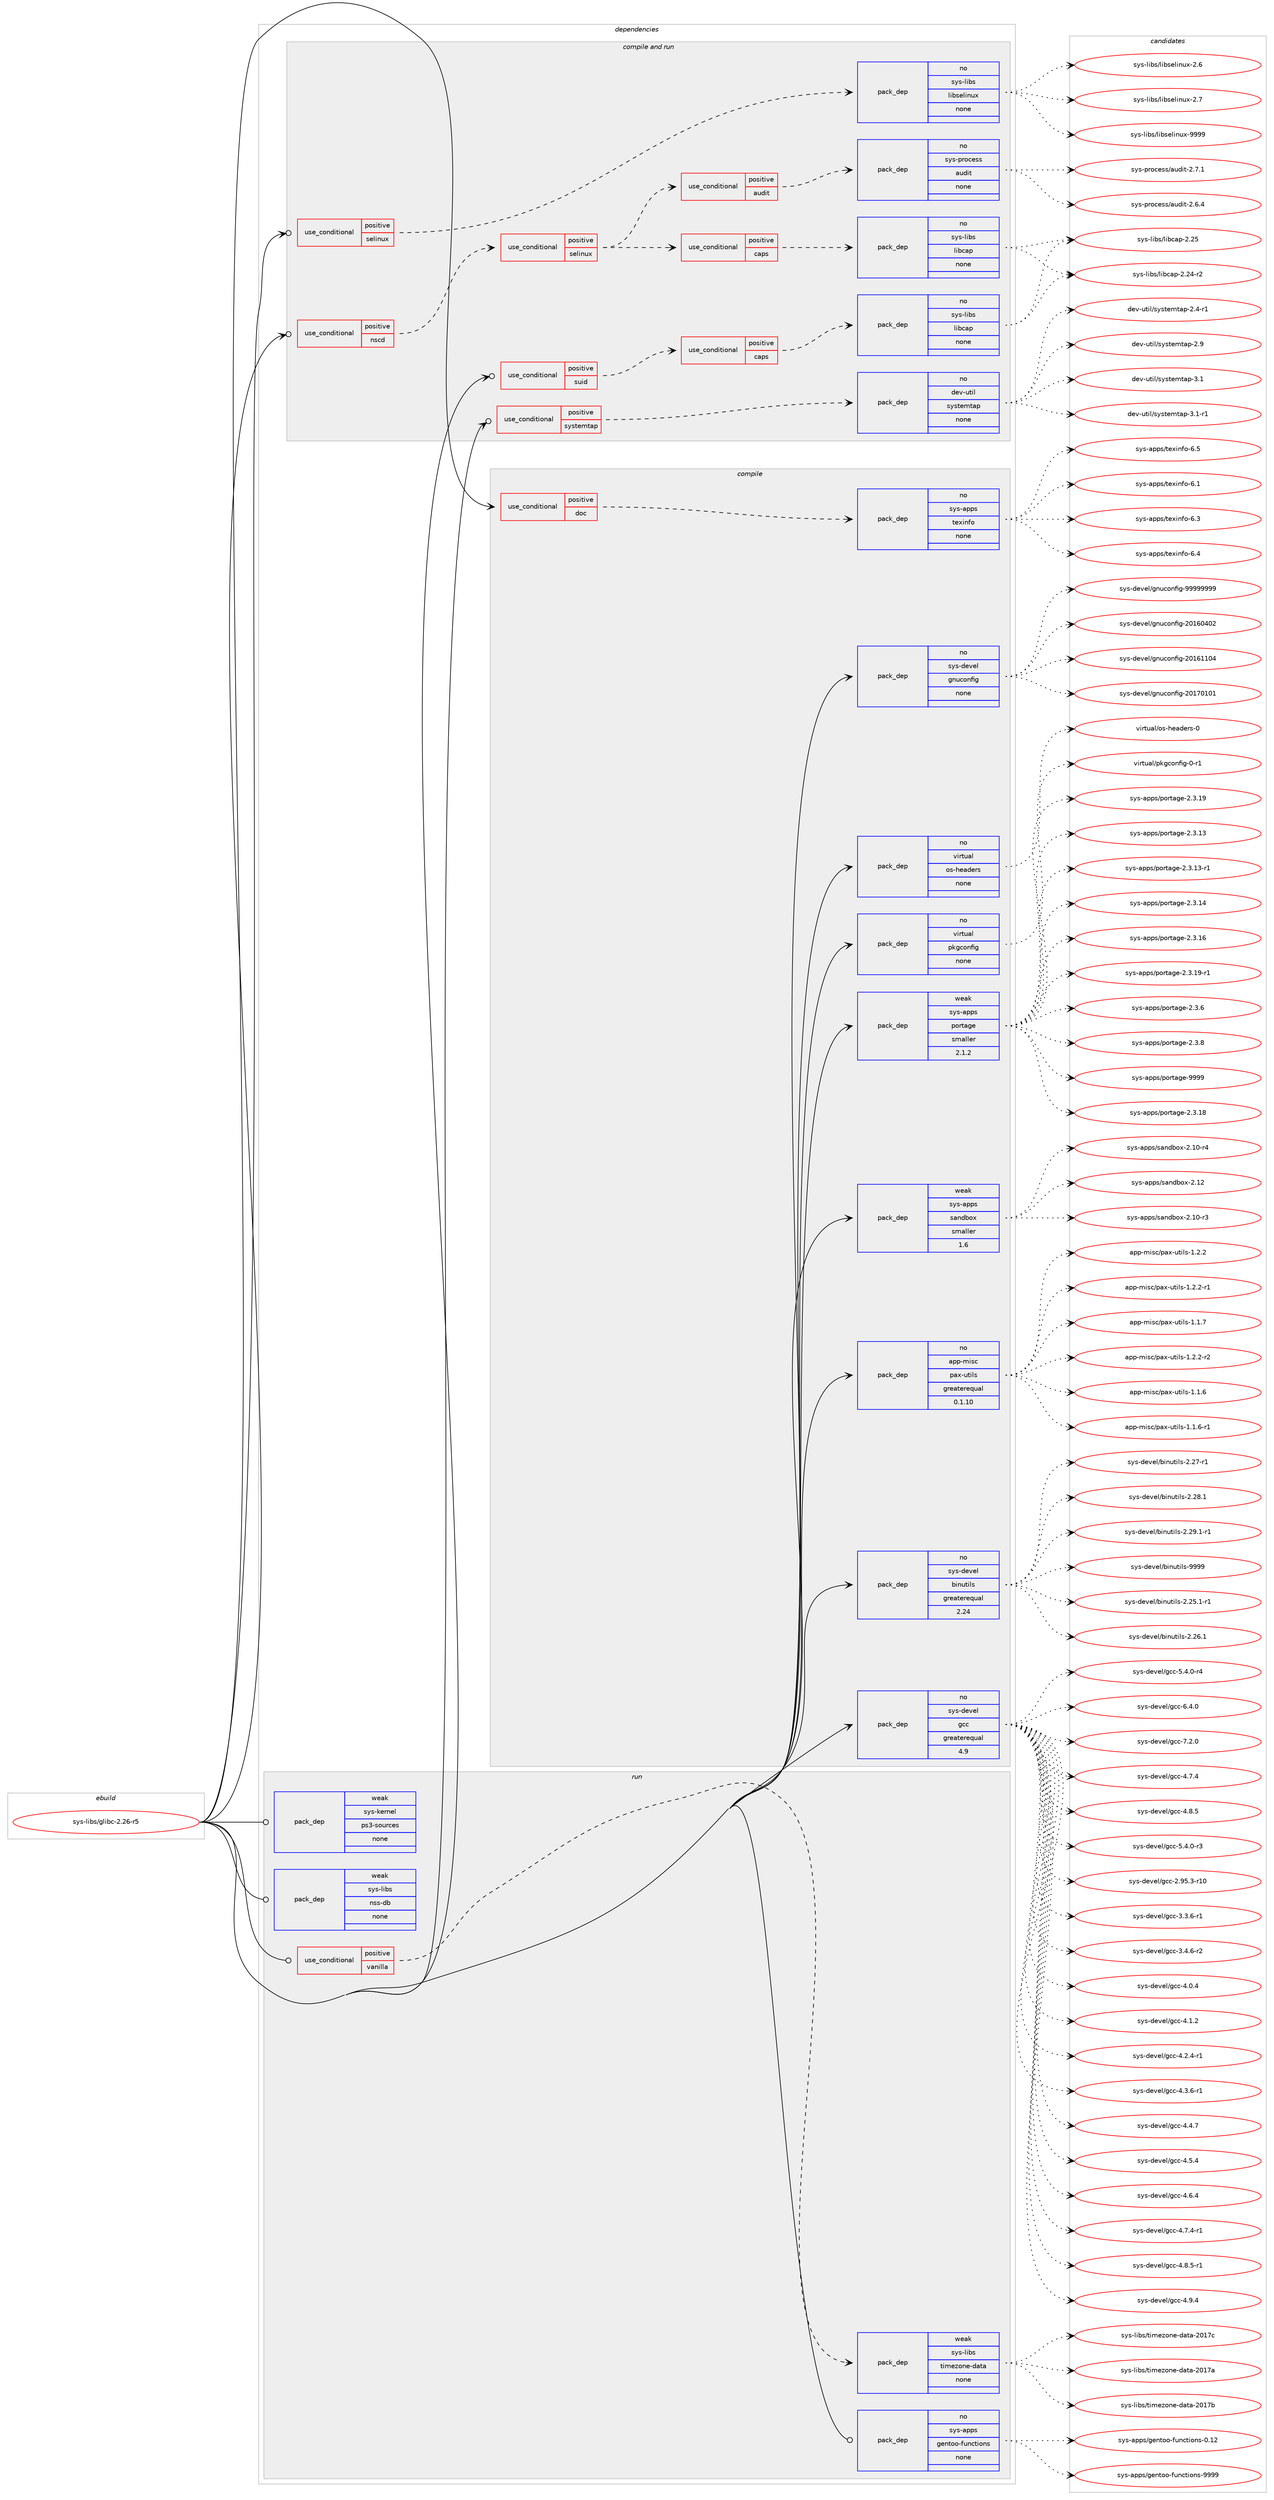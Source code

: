 digraph prolog {

# *************
# Graph options
# *************

newrank=true;
concentrate=true;
compound=true;
graph [rankdir=LR,fontname=Helvetica,fontsize=10,ranksep=1.5];#, ranksep=2.5, nodesep=0.2];
edge  [arrowhead=vee];
node  [fontname=Helvetica,fontsize=10];

# **********
# The ebuild
# **********

subgraph cluster_leftcol {
color=gray;
rank=same;
label=<<i>ebuild</i>>;
id [label="sys-libs/glibc-2.26-r5", color=red, width=4, href="../sys-libs/glibc-2.26-r5.svg"];
}

# ****************
# The dependencies
# ****************

subgraph cluster_midcol {
color=gray;
label=<<i>dependencies</i>>;
subgraph cluster_compile {
fillcolor="#eeeeee";
style=filled;
label=<<i>compile</i>>;
subgraph cond138 {
dependency4250 [label=<<TABLE BORDER="0" CELLBORDER="1" CELLSPACING="0" CELLPADDING="4"><TR><TD ROWSPAN="3" CELLPADDING="10">use_conditional</TD></TR><TR><TD>positive</TD></TR><TR><TD>doc</TD></TR></TABLE>>, shape=none, color=red];
subgraph pack4110 {
dependency4251 [label=<<TABLE BORDER="0" CELLBORDER="1" CELLSPACING="0" CELLPADDING="4" WIDTH="220"><TR><TD ROWSPAN="6" CELLPADDING="30">pack_dep</TD></TR><TR><TD WIDTH="110">no</TD></TR><TR><TD>sys-apps</TD></TR><TR><TD>texinfo</TD></TR><TR><TD>none</TD></TR><TR><TD></TD></TR></TABLE>>, shape=none, color=blue];
}
dependency4250:e -> dependency4251:w [weight=20,style="dashed",arrowhead="vee"];
}
id:e -> dependency4250:w [weight=20,style="solid",arrowhead="vee"];
subgraph pack4111 {
dependency4252 [label=<<TABLE BORDER="0" CELLBORDER="1" CELLSPACING="0" CELLPADDING="4" WIDTH="220"><TR><TD ROWSPAN="6" CELLPADDING="30">pack_dep</TD></TR><TR><TD WIDTH="110">no</TD></TR><TR><TD>app-misc</TD></TR><TR><TD>pax-utils</TD></TR><TR><TD>greaterequal</TD></TR><TR><TD>0.1.10</TD></TR></TABLE>>, shape=none, color=blue];
}
id:e -> dependency4252:w [weight=20,style="solid",arrowhead="vee"];
subgraph pack4112 {
dependency4253 [label=<<TABLE BORDER="0" CELLBORDER="1" CELLSPACING="0" CELLPADDING="4" WIDTH="220"><TR><TD ROWSPAN="6" CELLPADDING="30">pack_dep</TD></TR><TR><TD WIDTH="110">no</TD></TR><TR><TD>sys-devel</TD></TR><TR><TD>binutils</TD></TR><TR><TD>greaterequal</TD></TR><TR><TD>2.24</TD></TR></TABLE>>, shape=none, color=blue];
}
id:e -> dependency4253:w [weight=20,style="solid",arrowhead="vee"];
subgraph pack4113 {
dependency4254 [label=<<TABLE BORDER="0" CELLBORDER="1" CELLSPACING="0" CELLPADDING="4" WIDTH="220"><TR><TD ROWSPAN="6" CELLPADDING="30">pack_dep</TD></TR><TR><TD WIDTH="110">no</TD></TR><TR><TD>sys-devel</TD></TR><TR><TD>gcc</TD></TR><TR><TD>greaterequal</TD></TR><TR><TD>4.9</TD></TR></TABLE>>, shape=none, color=blue];
}
id:e -> dependency4254:w [weight=20,style="solid",arrowhead="vee"];
subgraph pack4114 {
dependency4255 [label=<<TABLE BORDER="0" CELLBORDER="1" CELLSPACING="0" CELLPADDING="4" WIDTH="220"><TR><TD ROWSPAN="6" CELLPADDING="30">pack_dep</TD></TR><TR><TD WIDTH="110">no</TD></TR><TR><TD>sys-devel</TD></TR><TR><TD>gnuconfig</TD></TR><TR><TD>none</TD></TR><TR><TD></TD></TR></TABLE>>, shape=none, color=blue];
}
id:e -> dependency4255:w [weight=20,style="solid",arrowhead="vee"];
subgraph pack4115 {
dependency4256 [label=<<TABLE BORDER="0" CELLBORDER="1" CELLSPACING="0" CELLPADDING="4" WIDTH="220"><TR><TD ROWSPAN="6" CELLPADDING="30">pack_dep</TD></TR><TR><TD WIDTH="110">no</TD></TR><TR><TD>virtual</TD></TR><TR><TD>os-headers</TD></TR><TR><TD>none</TD></TR><TR><TD></TD></TR></TABLE>>, shape=none, color=blue];
}
id:e -> dependency4256:w [weight=20,style="solid",arrowhead="vee"];
subgraph pack4116 {
dependency4257 [label=<<TABLE BORDER="0" CELLBORDER="1" CELLSPACING="0" CELLPADDING="4" WIDTH="220"><TR><TD ROWSPAN="6" CELLPADDING="30">pack_dep</TD></TR><TR><TD WIDTH="110">no</TD></TR><TR><TD>virtual</TD></TR><TR><TD>pkgconfig</TD></TR><TR><TD>none</TD></TR><TR><TD></TD></TR></TABLE>>, shape=none, color=blue];
}
id:e -> dependency4257:w [weight=20,style="solid",arrowhead="vee"];
subgraph pack4117 {
dependency4258 [label=<<TABLE BORDER="0" CELLBORDER="1" CELLSPACING="0" CELLPADDING="4" WIDTH="220"><TR><TD ROWSPAN="6" CELLPADDING="30">pack_dep</TD></TR><TR><TD WIDTH="110">weak</TD></TR><TR><TD>sys-apps</TD></TR><TR><TD>portage</TD></TR><TR><TD>smaller</TD></TR><TR><TD>2.1.2</TD></TR></TABLE>>, shape=none, color=blue];
}
id:e -> dependency4258:w [weight=20,style="solid",arrowhead="vee"];
subgraph pack4118 {
dependency4259 [label=<<TABLE BORDER="0" CELLBORDER="1" CELLSPACING="0" CELLPADDING="4" WIDTH="220"><TR><TD ROWSPAN="6" CELLPADDING="30">pack_dep</TD></TR><TR><TD WIDTH="110">weak</TD></TR><TR><TD>sys-apps</TD></TR><TR><TD>sandbox</TD></TR><TR><TD>smaller</TD></TR><TR><TD>1.6</TD></TR></TABLE>>, shape=none, color=blue];
}
id:e -> dependency4259:w [weight=20,style="solid",arrowhead="vee"];
}
subgraph cluster_compileandrun {
fillcolor="#eeeeee";
style=filled;
label=<<i>compile and run</i>>;
subgraph cond139 {
dependency4260 [label=<<TABLE BORDER="0" CELLBORDER="1" CELLSPACING="0" CELLPADDING="4"><TR><TD ROWSPAN="3" CELLPADDING="10">use_conditional</TD></TR><TR><TD>positive</TD></TR><TR><TD>nscd</TD></TR></TABLE>>, shape=none, color=red];
subgraph cond140 {
dependency4261 [label=<<TABLE BORDER="0" CELLBORDER="1" CELLSPACING="0" CELLPADDING="4"><TR><TD ROWSPAN="3" CELLPADDING="10">use_conditional</TD></TR><TR><TD>positive</TD></TR><TR><TD>selinux</TD></TR></TABLE>>, shape=none, color=red];
subgraph cond141 {
dependency4262 [label=<<TABLE BORDER="0" CELLBORDER="1" CELLSPACING="0" CELLPADDING="4"><TR><TD ROWSPAN="3" CELLPADDING="10">use_conditional</TD></TR><TR><TD>positive</TD></TR><TR><TD>audit</TD></TR></TABLE>>, shape=none, color=red];
subgraph pack4119 {
dependency4263 [label=<<TABLE BORDER="0" CELLBORDER="1" CELLSPACING="0" CELLPADDING="4" WIDTH="220"><TR><TD ROWSPAN="6" CELLPADDING="30">pack_dep</TD></TR><TR><TD WIDTH="110">no</TD></TR><TR><TD>sys-process</TD></TR><TR><TD>audit</TD></TR><TR><TD>none</TD></TR><TR><TD></TD></TR></TABLE>>, shape=none, color=blue];
}
dependency4262:e -> dependency4263:w [weight=20,style="dashed",arrowhead="vee"];
}
dependency4261:e -> dependency4262:w [weight=20,style="dashed",arrowhead="vee"];
subgraph cond142 {
dependency4264 [label=<<TABLE BORDER="0" CELLBORDER="1" CELLSPACING="0" CELLPADDING="4"><TR><TD ROWSPAN="3" CELLPADDING="10">use_conditional</TD></TR><TR><TD>positive</TD></TR><TR><TD>caps</TD></TR></TABLE>>, shape=none, color=red];
subgraph pack4120 {
dependency4265 [label=<<TABLE BORDER="0" CELLBORDER="1" CELLSPACING="0" CELLPADDING="4" WIDTH="220"><TR><TD ROWSPAN="6" CELLPADDING="30">pack_dep</TD></TR><TR><TD WIDTH="110">no</TD></TR><TR><TD>sys-libs</TD></TR><TR><TD>libcap</TD></TR><TR><TD>none</TD></TR><TR><TD></TD></TR></TABLE>>, shape=none, color=blue];
}
dependency4264:e -> dependency4265:w [weight=20,style="dashed",arrowhead="vee"];
}
dependency4261:e -> dependency4264:w [weight=20,style="dashed",arrowhead="vee"];
}
dependency4260:e -> dependency4261:w [weight=20,style="dashed",arrowhead="vee"];
}
id:e -> dependency4260:w [weight=20,style="solid",arrowhead="odotvee"];
subgraph cond143 {
dependency4266 [label=<<TABLE BORDER="0" CELLBORDER="1" CELLSPACING="0" CELLPADDING="4"><TR><TD ROWSPAN="3" CELLPADDING="10">use_conditional</TD></TR><TR><TD>positive</TD></TR><TR><TD>selinux</TD></TR></TABLE>>, shape=none, color=red];
subgraph pack4121 {
dependency4267 [label=<<TABLE BORDER="0" CELLBORDER="1" CELLSPACING="0" CELLPADDING="4" WIDTH="220"><TR><TD ROWSPAN="6" CELLPADDING="30">pack_dep</TD></TR><TR><TD WIDTH="110">no</TD></TR><TR><TD>sys-libs</TD></TR><TR><TD>libselinux</TD></TR><TR><TD>none</TD></TR><TR><TD></TD></TR></TABLE>>, shape=none, color=blue];
}
dependency4266:e -> dependency4267:w [weight=20,style="dashed",arrowhead="vee"];
}
id:e -> dependency4266:w [weight=20,style="solid",arrowhead="odotvee"];
subgraph cond144 {
dependency4268 [label=<<TABLE BORDER="0" CELLBORDER="1" CELLSPACING="0" CELLPADDING="4"><TR><TD ROWSPAN="3" CELLPADDING="10">use_conditional</TD></TR><TR><TD>positive</TD></TR><TR><TD>suid</TD></TR></TABLE>>, shape=none, color=red];
subgraph cond145 {
dependency4269 [label=<<TABLE BORDER="0" CELLBORDER="1" CELLSPACING="0" CELLPADDING="4"><TR><TD ROWSPAN="3" CELLPADDING="10">use_conditional</TD></TR><TR><TD>positive</TD></TR><TR><TD>caps</TD></TR></TABLE>>, shape=none, color=red];
subgraph pack4122 {
dependency4270 [label=<<TABLE BORDER="0" CELLBORDER="1" CELLSPACING="0" CELLPADDING="4" WIDTH="220"><TR><TD ROWSPAN="6" CELLPADDING="30">pack_dep</TD></TR><TR><TD WIDTH="110">no</TD></TR><TR><TD>sys-libs</TD></TR><TR><TD>libcap</TD></TR><TR><TD>none</TD></TR><TR><TD></TD></TR></TABLE>>, shape=none, color=blue];
}
dependency4269:e -> dependency4270:w [weight=20,style="dashed",arrowhead="vee"];
}
dependency4268:e -> dependency4269:w [weight=20,style="dashed",arrowhead="vee"];
}
id:e -> dependency4268:w [weight=20,style="solid",arrowhead="odotvee"];
subgraph cond146 {
dependency4271 [label=<<TABLE BORDER="0" CELLBORDER="1" CELLSPACING="0" CELLPADDING="4"><TR><TD ROWSPAN="3" CELLPADDING="10">use_conditional</TD></TR><TR><TD>positive</TD></TR><TR><TD>systemtap</TD></TR></TABLE>>, shape=none, color=red];
subgraph pack4123 {
dependency4272 [label=<<TABLE BORDER="0" CELLBORDER="1" CELLSPACING="0" CELLPADDING="4" WIDTH="220"><TR><TD ROWSPAN="6" CELLPADDING="30">pack_dep</TD></TR><TR><TD WIDTH="110">no</TD></TR><TR><TD>dev-util</TD></TR><TR><TD>systemtap</TD></TR><TR><TD>none</TD></TR><TR><TD></TD></TR></TABLE>>, shape=none, color=blue];
}
dependency4271:e -> dependency4272:w [weight=20,style="dashed",arrowhead="vee"];
}
id:e -> dependency4271:w [weight=20,style="solid",arrowhead="odotvee"];
}
subgraph cluster_run {
fillcolor="#eeeeee";
style=filled;
label=<<i>run</i>>;
subgraph cond147 {
dependency4273 [label=<<TABLE BORDER="0" CELLBORDER="1" CELLSPACING="0" CELLPADDING="4"><TR><TD ROWSPAN="3" CELLPADDING="10">use_conditional</TD></TR><TR><TD>positive</TD></TR><TR><TD>vanilla</TD></TR></TABLE>>, shape=none, color=red];
subgraph pack4124 {
dependency4274 [label=<<TABLE BORDER="0" CELLBORDER="1" CELLSPACING="0" CELLPADDING="4" WIDTH="220"><TR><TD ROWSPAN="6" CELLPADDING="30">pack_dep</TD></TR><TR><TD WIDTH="110">weak</TD></TR><TR><TD>sys-libs</TD></TR><TR><TD>timezone-data</TD></TR><TR><TD>none</TD></TR><TR><TD></TD></TR></TABLE>>, shape=none, color=blue];
}
dependency4273:e -> dependency4274:w [weight=20,style="dashed",arrowhead="vee"];
}
id:e -> dependency4273:w [weight=20,style="solid",arrowhead="odot"];
subgraph pack4125 {
dependency4275 [label=<<TABLE BORDER="0" CELLBORDER="1" CELLSPACING="0" CELLPADDING="4" WIDTH="220"><TR><TD ROWSPAN="6" CELLPADDING="30">pack_dep</TD></TR><TR><TD WIDTH="110">no</TD></TR><TR><TD>sys-apps</TD></TR><TR><TD>gentoo-functions</TD></TR><TR><TD>none</TD></TR><TR><TD></TD></TR></TABLE>>, shape=none, color=blue];
}
id:e -> dependency4275:w [weight=20,style="solid",arrowhead="odot"];
subgraph pack4126 {
dependency4276 [label=<<TABLE BORDER="0" CELLBORDER="1" CELLSPACING="0" CELLPADDING="4" WIDTH="220"><TR><TD ROWSPAN="6" CELLPADDING="30">pack_dep</TD></TR><TR><TD WIDTH="110">weak</TD></TR><TR><TD>sys-kernel</TD></TR><TR><TD>ps3-sources</TD></TR><TR><TD>none</TD></TR><TR><TD></TD></TR></TABLE>>, shape=none, color=blue];
}
id:e -> dependency4276:w [weight=20,style="solid",arrowhead="odot"];
subgraph pack4127 {
dependency4277 [label=<<TABLE BORDER="0" CELLBORDER="1" CELLSPACING="0" CELLPADDING="4" WIDTH="220"><TR><TD ROWSPAN="6" CELLPADDING="30">pack_dep</TD></TR><TR><TD WIDTH="110">weak</TD></TR><TR><TD>sys-libs</TD></TR><TR><TD>nss-db</TD></TR><TR><TD>none</TD></TR><TR><TD></TD></TR></TABLE>>, shape=none, color=blue];
}
id:e -> dependency4277:w [weight=20,style="solid",arrowhead="odot"];
}
}

# **************
# The candidates
# **************

subgraph cluster_choices {
rank=same;
color=gray;
label=<<i>candidates</i>>;

subgraph choice4110 {
color=black;
nodesep=1;
choice11512111545971121121154711610112010511010211145544649 [label="sys-apps/texinfo-6.1", color=red, width=4,href="../sys-apps/texinfo-6.1.svg"];
choice11512111545971121121154711610112010511010211145544651 [label="sys-apps/texinfo-6.3", color=red, width=4,href="../sys-apps/texinfo-6.3.svg"];
choice11512111545971121121154711610112010511010211145544652 [label="sys-apps/texinfo-6.4", color=red, width=4,href="../sys-apps/texinfo-6.4.svg"];
choice11512111545971121121154711610112010511010211145544653 [label="sys-apps/texinfo-6.5", color=red, width=4,href="../sys-apps/texinfo-6.5.svg"];
dependency4251:e -> choice11512111545971121121154711610112010511010211145544649:w [style=dotted,weight="100"];
dependency4251:e -> choice11512111545971121121154711610112010511010211145544651:w [style=dotted,weight="100"];
dependency4251:e -> choice11512111545971121121154711610112010511010211145544652:w [style=dotted,weight="100"];
dependency4251:e -> choice11512111545971121121154711610112010511010211145544653:w [style=dotted,weight="100"];
}
subgraph choice4111 {
color=black;
nodesep=1;
choice971121124510910511599471129712045117116105108115454946494654 [label="app-misc/pax-utils-1.1.6", color=red, width=4,href="../app-misc/pax-utils-1.1.6.svg"];
choice9711211245109105115994711297120451171161051081154549464946544511449 [label="app-misc/pax-utils-1.1.6-r1", color=red, width=4,href="../app-misc/pax-utils-1.1.6-r1.svg"];
choice971121124510910511599471129712045117116105108115454946504650 [label="app-misc/pax-utils-1.2.2", color=red, width=4,href="../app-misc/pax-utils-1.2.2.svg"];
choice9711211245109105115994711297120451171161051081154549465046504511449 [label="app-misc/pax-utils-1.2.2-r1", color=red, width=4,href="../app-misc/pax-utils-1.2.2-r1.svg"];
choice971121124510910511599471129712045117116105108115454946494655 [label="app-misc/pax-utils-1.1.7", color=red, width=4,href="../app-misc/pax-utils-1.1.7.svg"];
choice9711211245109105115994711297120451171161051081154549465046504511450 [label="app-misc/pax-utils-1.2.2-r2", color=red, width=4,href="../app-misc/pax-utils-1.2.2-r2.svg"];
dependency4252:e -> choice971121124510910511599471129712045117116105108115454946494654:w [style=dotted,weight="100"];
dependency4252:e -> choice9711211245109105115994711297120451171161051081154549464946544511449:w [style=dotted,weight="100"];
dependency4252:e -> choice971121124510910511599471129712045117116105108115454946504650:w [style=dotted,weight="100"];
dependency4252:e -> choice9711211245109105115994711297120451171161051081154549465046504511449:w [style=dotted,weight="100"];
dependency4252:e -> choice971121124510910511599471129712045117116105108115454946494655:w [style=dotted,weight="100"];
dependency4252:e -> choice9711211245109105115994711297120451171161051081154549465046504511450:w [style=dotted,weight="100"];
}
subgraph choice4112 {
color=black;
nodesep=1;
choice115121115451001011181011084798105110117116105108115455046505346494511449 [label="sys-devel/binutils-2.25.1-r1", color=red, width=4,href="../sys-devel/binutils-2.25.1-r1.svg"];
choice11512111545100101118101108479810511011711610510811545504650544649 [label="sys-devel/binutils-2.26.1", color=red, width=4,href="../sys-devel/binutils-2.26.1.svg"];
choice11512111545100101118101108479810511011711610510811545504650554511449 [label="sys-devel/binutils-2.27-r1", color=red, width=4,href="../sys-devel/binutils-2.27-r1.svg"];
choice11512111545100101118101108479810511011711610510811545504650564649 [label="sys-devel/binutils-2.28.1", color=red, width=4,href="../sys-devel/binutils-2.28.1.svg"];
choice115121115451001011181011084798105110117116105108115455046505746494511449 [label="sys-devel/binutils-2.29.1-r1", color=red, width=4,href="../sys-devel/binutils-2.29.1-r1.svg"];
choice1151211154510010111810110847981051101171161051081154557575757 [label="sys-devel/binutils-9999", color=red, width=4,href="../sys-devel/binutils-9999.svg"];
dependency4253:e -> choice115121115451001011181011084798105110117116105108115455046505346494511449:w [style=dotted,weight="100"];
dependency4253:e -> choice11512111545100101118101108479810511011711610510811545504650544649:w [style=dotted,weight="100"];
dependency4253:e -> choice11512111545100101118101108479810511011711610510811545504650554511449:w [style=dotted,weight="100"];
dependency4253:e -> choice11512111545100101118101108479810511011711610510811545504650564649:w [style=dotted,weight="100"];
dependency4253:e -> choice115121115451001011181011084798105110117116105108115455046505746494511449:w [style=dotted,weight="100"];
dependency4253:e -> choice1151211154510010111810110847981051101171161051081154557575757:w [style=dotted,weight="100"];
}
subgraph choice4113 {
color=black;
nodesep=1;
choice11512111545100101118101108471039999455246554652 [label="sys-devel/gcc-4.7.4", color=red, width=4,href="../sys-devel/gcc-4.7.4.svg"];
choice11512111545100101118101108471039999455246564653 [label="sys-devel/gcc-4.8.5", color=red, width=4,href="../sys-devel/gcc-4.8.5.svg"];
choice115121115451001011181011084710399994553465246484511451 [label="sys-devel/gcc-5.4.0-r3", color=red, width=4,href="../sys-devel/gcc-5.4.0-r3.svg"];
choice1151211154510010111810110847103999945504657534651451144948 [label="sys-devel/gcc-2.95.3-r10", color=red, width=4,href="../sys-devel/gcc-2.95.3-r10.svg"];
choice115121115451001011181011084710399994551465146544511449 [label="sys-devel/gcc-3.3.6-r1", color=red, width=4,href="../sys-devel/gcc-3.3.6-r1.svg"];
choice115121115451001011181011084710399994551465246544511450 [label="sys-devel/gcc-3.4.6-r2", color=red, width=4,href="../sys-devel/gcc-3.4.6-r2.svg"];
choice11512111545100101118101108471039999455246484652 [label="sys-devel/gcc-4.0.4", color=red, width=4,href="../sys-devel/gcc-4.0.4.svg"];
choice11512111545100101118101108471039999455246494650 [label="sys-devel/gcc-4.1.2", color=red, width=4,href="../sys-devel/gcc-4.1.2.svg"];
choice115121115451001011181011084710399994552465046524511449 [label="sys-devel/gcc-4.2.4-r1", color=red, width=4,href="../sys-devel/gcc-4.2.4-r1.svg"];
choice115121115451001011181011084710399994552465146544511449 [label="sys-devel/gcc-4.3.6-r1", color=red, width=4,href="../sys-devel/gcc-4.3.6-r1.svg"];
choice11512111545100101118101108471039999455246524655 [label="sys-devel/gcc-4.4.7", color=red, width=4,href="../sys-devel/gcc-4.4.7.svg"];
choice11512111545100101118101108471039999455246534652 [label="sys-devel/gcc-4.5.4", color=red, width=4,href="../sys-devel/gcc-4.5.4.svg"];
choice11512111545100101118101108471039999455246544652 [label="sys-devel/gcc-4.6.4", color=red, width=4,href="../sys-devel/gcc-4.6.4.svg"];
choice115121115451001011181011084710399994552465546524511449 [label="sys-devel/gcc-4.7.4-r1", color=red, width=4,href="../sys-devel/gcc-4.7.4-r1.svg"];
choice115121115451001011181011084710399994552465646534511449 [label="sys-devel/gcc-4.8.5-r1", color=red, width=4,href="../sys-devel/gcc-4.8.5-r1.svg"];
choice11512111545100101118101108471039999455246574652 [label="sys-devel/gcc-4.9.4", color=red, width=4,href="../sys-devel/gcc-4.9.4.svg"];
choice115121115451001011181011084710399994553465246484511452 [label="sys-devel/gcc-5.4.0-r4", color=red, width=4,href="../sys-devel/gcc-5.4.0-r4.svg"];
choice11512111545100101118101108471039999455446524648 [label="sys-devel/gcc-6.4.0", color=red, width=4,href="../sys-devel/gcc-6.4.0.svg"];
choice11512111545100101118101108471039999455546504648 [label="sys-devel/gcc-7.2.0", color=red, width=4,href="../sys-devel/gcc-7.2.0.svg"];
dependency4254:e -> choice11512111545100101118101108471039999455246554652:w [style=dotted,weight="100"];
dependency4254:e -> choice11512111545100101118101108471039999455246564653:w [style=dotted,weight="100"];
dependency4254:e -> choice115121115451001011181011084710399994553465246484511451:w [style=dotted,weight="100"];
dependency4254:e -> choice1151211154510010111810110847103999945504657534651451144948:w [style=dotted,weight="100"];
dependency4254:e -> choice115121115451001011181011084710399994551465146544511449:w [style=dotted,weight="100"];
dependency4254:e -> choice115121115451001011181011084710399994551465246544511450:w [style=dotted,weight="100"];
dependency4254:e -> choice11512111545100101118101108471039999455246484652:w [style=dotted,weight="100"];
dependency4254:e -> choice11512111545100101118101108471039999455246494650:w [style=dotted,weight="100"];
dependency4254:e -> choice115121115451001011181011084710399994552465046524511449:w [style=dotted,weight="100"];
dependency4254:e -> choice115121115451001011181011084710399994552465146544511449:w [style=dotted,weight="100"];
dependency4254:e -> choice11512111545100101118101108471039999455246524655:w [style=dotted,weight="100"];
dependency4254:e -> choice11512111545100101118101108471039999455246534652:w [style=dotted,weight="100"];
dependency4254:e -> choice11512111545100101118101108471039999455246544652:w [style=dotted,weight="100"];
dependency4254:e -> choice115121115451001011181011084710399994552465546524511449:w [style=dotted,weight="100"];
dependency4254:e -> choice115121115451001011181011084710399994552465646534511449:w [style=dotted,weight="100"];
dependency4254:e -> choice11512111545100101118101108471039999455246574652:w [style=dotted,weight="100"];
dependency4254:e -> choice115121115451001011181011084710399994553465246484511452:w [style=dotted,weight="100"];
dependency4254:e -> choice11512111545100101118101108471039999455446524648:w [style=dotted,weight="100"];
dependency4254:e -> choice11512111545100101118101108471039999455546504648:w [style=dotted,weight="100"];
}
subgraph choice4114 {
color=black;
nodesep=1;
choice115121115451001011181011084710311011799111110102105103455048495448524850 [label="sys-devel/gnuconfig-20160402", color=red, width=4,href="../sys-devel/gnuconfig-20160402.svg"];
choice115121115451001011181011084710311011799111110102105103455048495449494852 [label="sys-devel/gnuconfig-20161104", color=red, width=4,href="../sys-devel/gnuconfig-20161104.svg"];
choice115121115451001011181011084710311011799111110102105103455048495548494849 [label="sys-devel/gnuconfig-20170101", color=red, width=4,href="../sys-devel/gnuconfig-20170101.svg"];
choice115121115451001011181011084710311011799111110102105103455757575757575757 [label="sys-devel/gnuconfig-99999999", color=red, width=4,href="../sys-devel/gnuconfig-99999999.svg"];
dependency4255:e -> choice115121115451001011181011084710311011799111110102105103455048495448524850:w [style=dotted,weight="100"];
dependency4255:e -> choice115121115451001011181011084710311011799111110102105103455048495449494852:w [style=dotted,weight="100"];
dependency4255:e -> choice115121115451001011181011084710311011799111110102105103455048495548494849:w [style=dotted,weight="100"];
dependency4255:e -> choice115121115451001011181011084710311011799111110102105103455757575757575757:w [style=dotted,weight="100"];
}
subgraph choice4115 {
color=black;
nodesep=1;
choice118105114116117971084711111545104101971001011141154548 [label="virtual/os-headers-0", color=red, width=4,href="../virtual/os-headers-0.svg"];
dependency4256:e -> choice118105114116117971084711111545104101971001011141154548:w [style=dotted,weight="100"];
}
subgraph choice4116 {
color=black;
nodesep=1;
choice11810511411611797108471121071039911111010210510345484511449 [label="virtual/pkgconfig-0-r1", color=red, width=4,href="../virtual/pkgconfig-0-r1.svg"];
dependency4257:e -> choice11810511411611797108471121071039911111010210510345484511449:w [style=dotted,weight="100"];
}
subgraph choice4117 {
color=black;
nodesep=1;
choice1151211154597112112115471121111141169710310145504651464956 [label="sys-apps/portage-2.3.18", color=red, width=4,href="../sys-apps/portage-2.3.18.svg"];
choice1151211154597112112115471121111141169710310145504651464957 [label="sys-apps/portage-2.3.19", color=red, width=4,href="../sys-apps/portage-2.3.19.svg"];
choice1151211154597112112115471121111141169710310145504651464951 [label="sys-apps/portage-2.3.13", color=red, width=4,href="../sys-apps/portage-2.3.13.svg"];
choice11512111545971121121154711211111411697103101455046514649514511449 [label="sys-apps/portage-2.3.13-r1", color=red, width=4,href="../sys-apps/portage-2.3.13-r1.svg"];
choice1151211154597112112115471121111141169710310145504651464952 [label="sys-apps/portage-2.3.14", color=red, width=4,href="../sys-apps/portage-2.3.14.svg"];
choice1151211154597112112115471121111141169710310145504651464954 [label="sys-apps/portage-2.3.16", color=red, width=4,href="../sys-apps/portage-2.3.16.svg"];
choice11512111545971121121154711211111411697103101455046514649574511449 [label="sys-apps/portage-2.3.19-r1", color=red, width=4,href="../sys-apps/portage-2.3.19-r1.svg"];
choice11512111545971121121154711211111411697103101455046514654 [label="sys-apps/portage-2.3.6", color=red, width=4,href="../sys-apps/portage-2.3.6.svg"];
choice11512111545971121121154711211111411697103101455046514656 [label="sys-apps/portage-2.3.8", color=red, width=4,href="../sys-apps/portage-2.3.8.svg"];
choice115121115459711211211547112111114116971031014557575757 [label="sys-apps/portage-9999", color=red, width=4,href="../sys-apps/portage-9999.svg"];
dependency4258:e -> choice1151211154597112112115471121111141169710310145504651464956:w [style=dotted,weight="100"];
dependency4258:e -> choice1151211154597112112115471121111141169710310145504651464957:w [style=dotted,weight="100"];
dependency4258:e -> choice1151211154597112112115471121111141169710310145504651464951:w [style=dotted,weight="100"];
dependency4258:e -> choice11512111545971121121154711211111411697103101455046514649514511449:w [style=dotted,weight="100"];
dependency4258:e -> choice1151211154597112112115471121111141169710310145504651464952:w [style=dotted,weight="100"];
dependency4258:e -> choice1151211154597112112115471121111141169710310145504651464954:w [style=dotted,weight="100"];
dependency4258:e -> choice11512111545971121121154711211111411697103101455046514649574511449:w [style=dotted,weight="100"];
dependency4258:e -> choice11512111545971121121154711211111411697103101455046514654:w [style=dotted,weight="100"];
dependency4258:e -> choice11512111545971121121154711211111411697103101455046514656:w [style=dotted,weight="100"];
dependency4258:e -> choice115121115459711211211547112111114116971031014557575757:w [style=dotted,weight="100"];
}
subgraph choice4118 {
color=black;
nodesep=1;
choice115121115459711211211547115971101009811112045504649484511451 [label="sys-apps/sandbox-2.10-r3", color=red, width=4,href="../sys-apps/sandbox-2.10-r3.svg"];
choice115121115459711211211547115971101009811112045504649484511452 [label="sys-apps/sandbox-2.10-r4", color=red, width=4,href="../sys-apps/sandbox-2.10-r4.svg"];
choice11512111545971121121154711597110100981111204550464950 [label="sys-apps/sandbox-2.12", color=red, width=4,href="../sys-apps/sandbox-2.12.svg"];
dependency4259:e -> choice115121115459711211211547115971101009811112045504649484511451:w [style=dotted,weight="100"];
dependency4259:e -> choice115121115459711211211547115971101009811112045504649484511452:w [style=dotted,weight="100"];
dependency4259:e -> choice11512111545971121121154711597110100981111204550464950:w [style=dotted,weight="100"];
}
subgraph choice4119 {
color=black;
nodesep=1;
choice11512111545112114111991011151154797117100105116455046544652 [label="sys-process/audit-2.6.4", color=red, width=4,href="../sys-process/audit-2.6.4.svg"];
choice11512111545112114111991011151154797117100105116455046554649 [label="sys-process/audit-2.7.1", color=red, width=4,href="../sys-process/audit-2.7.1.svg"];
dependency4263:e -> choice11512111545112114111991011151154797117100105116455046544652:w [style=dotted,weight="100"];
dependency4263:e -> choice11512111545112114111991011151154797117100105116455046554649:w [style=dotted,weight="100"];
}
subgraph choice4120 {
color=black;
nodesep=1;
choice11512111545108105981154710810598999711245504650524511450 [label="sys-libs/libcap-2.24-r2", color=red, width=4,href="../sys-libs/libcap-2.24-r2.svg"];
choice1151211154510810598115471081059899971124550465053 [label="sys-libs/libcap-2.25", color=red, width=4,href="../sys-libs/libcap-2.25.svg"];
dependency4265:e -> choice11512111545108105981154710810598999711245504650524511450:w [style=dotted,weight="100"];
dependency4265:e -> choice1151211154510810598115471081059899971124550465053:w [style=dotted,weight="100"];
}
subgraph choice4121 {
color=black;
nodesep=1;
choice1151211154510810598115471081059811510110810511011712045504654 [label="sys-libs/libselinux-2.6", color=red, width=4,href="../sys-libs/libselinux-2.6.svg"];
choice1151211154510810598115471081059811510110810511011712045504655 [label="sys-libs/libselinux-2.7", color=red, width=4,href="../sys-libs/libselinux-2.7.svg"];
choice115121115451081059811547108105981151011081051101171204557575757 [label="sys-libs/libselinux-9999", color=red, width=4,href="../sys-libs/libselinux-9999.svg"];
dependency4267:e -> choice1151211154510810598115471081059811510110810511011712045504654:w [style=dotted,weight="100"];
dependency4267:e -> choice1151211154510810598115471081059811510110810511011712045504655:w [style=dotted,weight="100"];
dependency4267:e -> choice115121115451081059811547108105981151011081051101171204557575757:w [style=dotted,weight="100"];
}
subgraph choice4122 {
color=black;
nodesep=1;
choice11512111545108105981154710810598999711245504650524511450 [label="sys-libs/libcap-2.24-r2", color=red, width=4,href="../sys-libs/libcap-2.24-r2.svg"];
choice1151211154510810598115471081059899971124550465053 [label="sys-libs/libcap-2.25", color=red, width=4,href="../sys-libs/libcap-2.25.svg"];
dependency4270:e -> choice11512111545108105981154710810598999711245504650524511450:w [style=dotted,weight="100"];
dependency4270:e -> choice1151211154510810598115471081059899971124550465053:w [style=dotted,weight="100"];
}
subgraph choice4123 {
color=black;
nodesep=1;
choice100101118451171161051084711512111511610110911697112455046524511449 [label="dev-util/systemtap-2.4-r1", color=red, width=4,href="../dev-util/systemtap-2.4-r1.svg"];
choice10010111845117116105108471151211151161011091169711245504657 [label="dev-util/systemtap-2.9", color=red, width=4,href="../dev-util/systemtap-2.9.svg"];
choice10010111845117116105108471151211151161011091169711245514649 [label="dev-util/systemtap-3.1", color=red, width=4,href="../dev-util/systemtap-3.1.svg"];
choice100101118451171161051084711512111511610110911697112455146494511449 [label="dev-util/systemtap-3.1-r1", color=red, width=4,href="../dev-util/systemtap-3.1-r1.svg"];
dependency4272:e -> choice100101118451171161051084711512111511610110911697112455046524511449:w [style=dotted,weight="100"];
dependency4272:e -> choice10010111845117116105108471151211151161011091169711245504657:w [style=dotted,weight="100"];
dependency4272:e -> choice10010111845117116105108471151211151161011091169711245514649:w [style=dotted,weight="100"];
dependency4272:e -> choice100101118451171161051084711512111511610110911697112455146494511449:w [style=dotted,weight="100"];
}
subgraph choice4124 {
color=black;
nodesep=1;
choice115121115451081059811547116105109101122111110101451009711697455048495597 [label="sys-libs/timezone-data-2017a", color=red, width=4,href="../sys-libs/timezone-data-2017a.svg"];
choice115121115451081059811547116105109101122111110101451009711697455048495598 [label="sys-libs/timezone-data-2017b", color=red, width=4,href="../sys-libs/timezone-data-2017b.svg"];
choice115121115451081059811547116105109101122111110101451009711697455048495599 [label="sys-libs/timezone-data-2017c", color=red, width=4,href="../sys-libs/timezone-data-2017c.svg"];
dependency4274:e -> choice115121115451081059811547116105109101122111110101451009711697455048495597:w [style=dotted,weight="100"];
dependency4274:e -> choice115121115451081059811547116105109101122111110101451009711697455048495598:w [style=dotted,weight="100"];
dependency4274:e -> choice115121115451081059811547116105109101122111110101451009711697455048495599:w [style=dotted,weight="100"];
}
subgraph choice4125 {
color=black;
nodesep=1;
choice11512111545971121121154710310111011611111145102117110991161051111101154548464950 [label="sys-apps/gentoo-functions-0.12", color=red, width=4,href="../sys-apps/gentoo-functions-0.12.svg"];
choice11512111545971121121154710310111011611111145102117110991161051111101154557575757 [label="sys-apps/gentoo-functions-9999", color=red, width=4,href="../sys-apps/gentoo-functions-9999.svg"];
dependency4275:e -> choice11512111545971121121154710310111011611111145102117110991161051111101154548464950:w [style=dotted,weight="100"];
dependency4275:e -> choice11512111545971121121154710310111011611111145102117110991161051111101154557575757:w [style=dotted,weight="100"];
}
subgraph choice4126 {
color=black;
nodesep=1;
}
subgraph choice4127 {
color=black;
nodesep=1;
}
}

}
